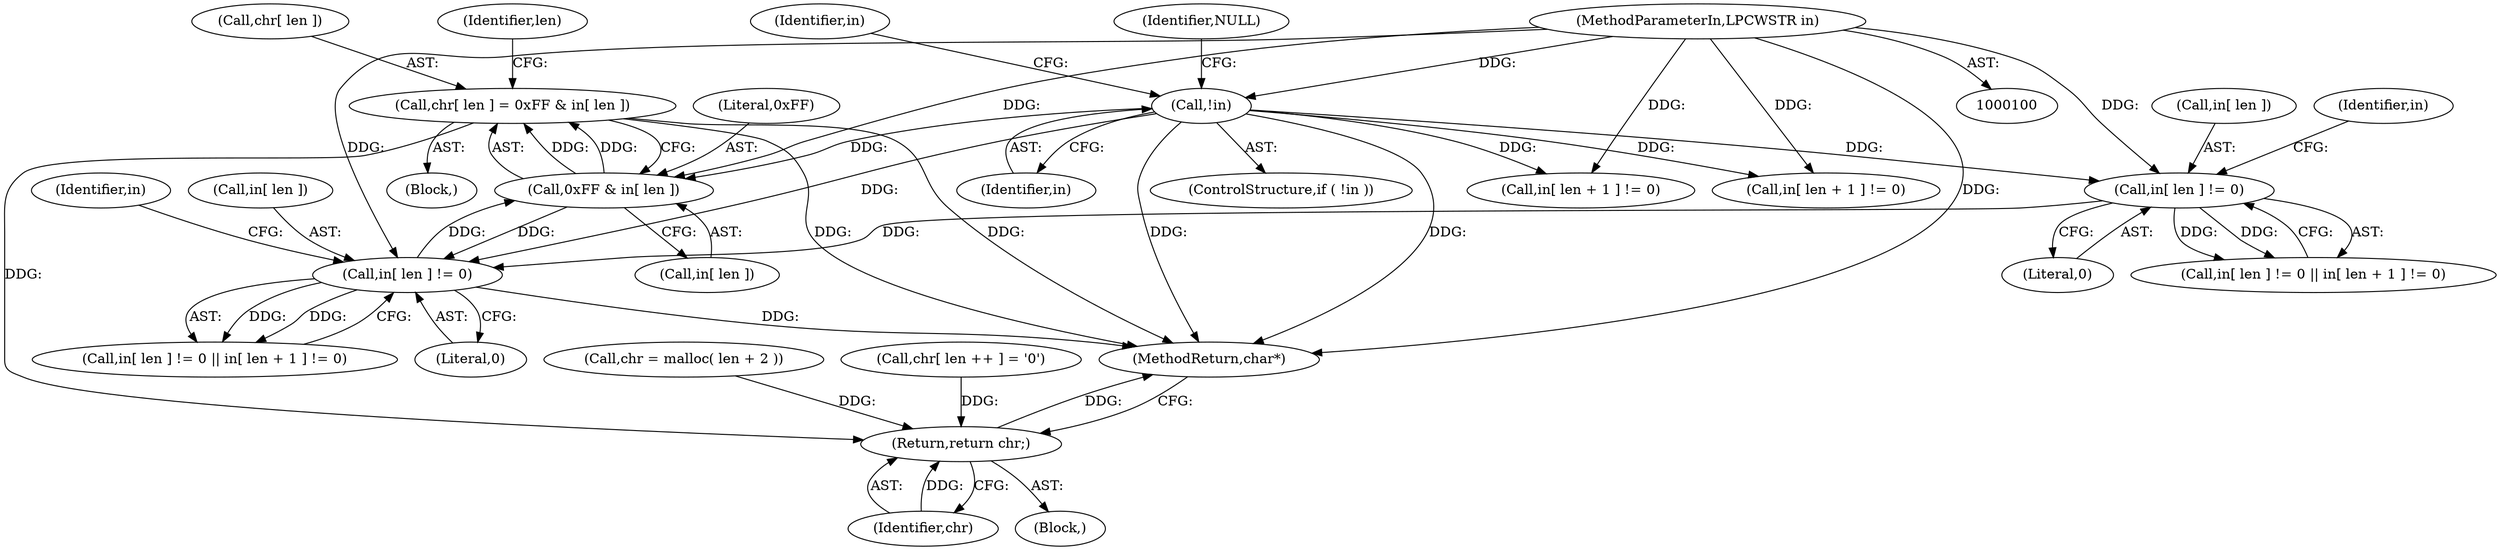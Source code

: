 digraph "0_unixODBC_45ef78e037f578b15fc58938a3a3251655e71d6f#diff-d52750c7ba4e594410438569d8e2963aL24_2@array" {
"1000155" [label="(Call,chr[ len ] = 0xFF & in[ len ])"];
"1000159" [label="(Call,0xFF & in[ len ])"];
"1000142" [label="(Call,in[ len ] != 0)"];
"1000116" [label="(Call,in[ len ] != 0)"];
"1000109" [label="(Call,!in)"];
"1000101" [label="(MethodParameterIn,LPCWSTR in)"];
"1000178" [label="(Return,return chr;)"];
"1000108" [label="(ControlStructure,if ( !in ))"];
"1000116" [label="(Call,in[ len ] != 0)"];
"1000179" [label="(Identifier,chr)"];
"1000178" [label="(Return,return chr;)"];
"1000131" [label="(Call,chr = malloc( len + 2 ))"];
"1000118" [label="(Identifier,in)"];
"1000102" [label="(Block,)"];
"1000141" [label="(Call,in[ len ] != 0 || in[ len + 1 ] != 0)"];
"1000159" [label="(Call,0xFF & in[ len ])"];
"1000149" [label="(Identifier,in)"];
"1000160" [label="(Literal,0xFF)"];
"1000142" [label="(Call,in[ len ] != 0)"];
"1000180" [label="(MethodReturn,char*)"];
"1000155" [label="(Call,chr[ len ] = 0xFF & in[ len ])"];
"1000110" [label="(Identifier,in)"];
"1000156" [label="(Call,chr[ len ])"];
"1000172" [label="(Call,chr[ len ++ ] = '\0')"];
"1000165" [label="(Identifier,len)"];
"1000101" [label="(MethodParameterIn,LPCWSTR in)"];
"1000117" [label="(Call,in[ len ])"];
"1000154" [label="(Block,)"];
"1000123" [label="(Identifier,in)"];
"1000147" [label="(Call,in[ len + 1 ] != 0)"];
"1000109" [label="(Call,!in)"];
"1000115" [label="(Call,in[ len ] != 0 || in[ len + 1 ] != 0)"];
"1000121" [label="(Call,in[ len + 1 ] != 0)"];
"1000146" [label="(Literal,0)"];
"1000113" [label="(Identifier,NULL)"];
"1000161" [label="(Call,in[ len ])"];
"1000143" [label="(Call,in[ len ])"];
"1000120" [label="(Literal,0)"];
"1000155" -> "1000154"  [label="AST: "];
"1000155" -> "1000159"  [label="CFG: "];
"1000156" -> "1000155"  [label="AST: "];
"1000159" -> "1000155"  [label="AST: "];
"1000165" -> "1000155"  [label="CFG: "];
"1000155" -> "1000180"  [label="DDG: "];
"1000155" -> "1000180"  [label="DDG: "];
"1000159" -> "1000155"  [label="DDG: "];
"1000159" -> "1000155"  [label="DDG: "];
"1000155" -> "1000178"  [label="DDG: "];
"1000159" -> "1000161"  [label="CFG: "];
"1000160" -> "1000159"  [label="AST: "];
"1000161" -> "1000159"  [label="AST: "];
"1000159" -> "1000142"  [label="DDG: "];
"1000142" -> "1000159"  [label="DDG: "];
"1000109" -> "1000159"  [label="DDG: "];
"1000101" -> "1000159"  [label="DDG: "];
"1000142" -> "1000141"  [label="AST: "];
"1000142" -> "1000146"  [label="CFG: "];
"1000143" -> "1000142"  [label="AST: "];
"1000146" -> "1000142"  [label="AST: "];
"1000149" -> "1000142"  [label="CFG: "];
"1000141" -> "1000142"  [label="CFG: "];
"1000142" -> "1000180"  [label="DDG: "];
"1000142" -> "1000141"  [label="DDG: "];
"1000142" -> "1000141"  [label="DDG: "];
"1000116" -> "1000142"  [label="DDG: "];
"1000109" -> "1000142"  [label="DDG: "];
"1000101" -> "1000142"  [label="DDG: "];
"1000116" -> "1000115"  [label="AST: "];
"1000116" -> "1000120"  [label="CFG: "];
"1000117" -> "1000116"  [label="AST: "];
"1000120" -> "1000116"  [label="AST: "];
"1000123" -> "1000116"  [label="CFG: "];
"1000115" -> "1000116"  [label="CFG: "];
"1000116" -> "1000115"  [label="DDG: "];
"1000116" -> "1000115"  [label="DDG: "];
"1000109" -> "1000116"  [label="DDG: "];
"1000101" -> "1000116"  [label="DDG: "];
"1000109" -> "1000108"  [label="AST: "];
"1000109" -> "1000110"  [label="CFG: "];
"1000110" -> "1000109"  [label="AST: "];
"1000113" -> "1000109"  [label="CFG: "];
"1000118" -> "1000109"  [label="CFG: "];
"1000109" -> "1000180"  [label="DDG: "];
"1000109" -> "1000180"  [label="DDG: "];
"1000101" -> "1000109"  [label="DDG: "];
"1000109" -> "1000121"  [label="DDG: "];
"1000109" -> "1000147"  [label="DDG: "];
"1000101" -> "1000100"  [label="AST: "];
"1000101" -> "1000180"  [label="DDG: "];
"1000101" -> "1000121"  [label="DDG: "];
"1000101" -> "1000147"  [label="DDG: "];
"1000178" -> "1000102"  [label="AST: "];
"1000178" -> "1000179"  [label="CFG: "];
"1000179" -> "1000178"  [label="AST: "];
"1000180" -> "1000178"  [label="CFG: "];
"1000178" -> "1000180"  [label="DDG: "];
"1000179" -> "1000178"  [label="DDG: "];
"1000131" -> "1000178"  [label="DDG: "];
"1000172" -> "1000178"  [label="DDG: "];
}
